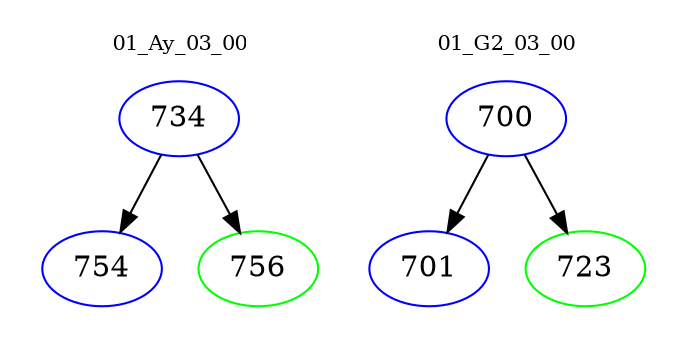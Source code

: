 digraph{
subgraph cluster_0 {
color = white
label = "01_Ay_03_00";
fontsize=10;
T0_734 [label="734", color="blue"]
T0_734 -> T0_754 [color="black"]
T0_754 [label="754", color="blue"]
T0_734 -> T0_756 [color="black"]
T0_756 [label="756", color="green"]
}
subgraph cluster_1 {
color = white
label = "01_G2_03_00";
fontsize=10;
T1_700 [label="700", color="blue"]
T1_700 -> T1_701 [color="black"]
T1_701 [label="701", color="blue"]
T1_700 -> T1_723 [color="black"]
T1_723 [label="723", color="green"]
}
}
